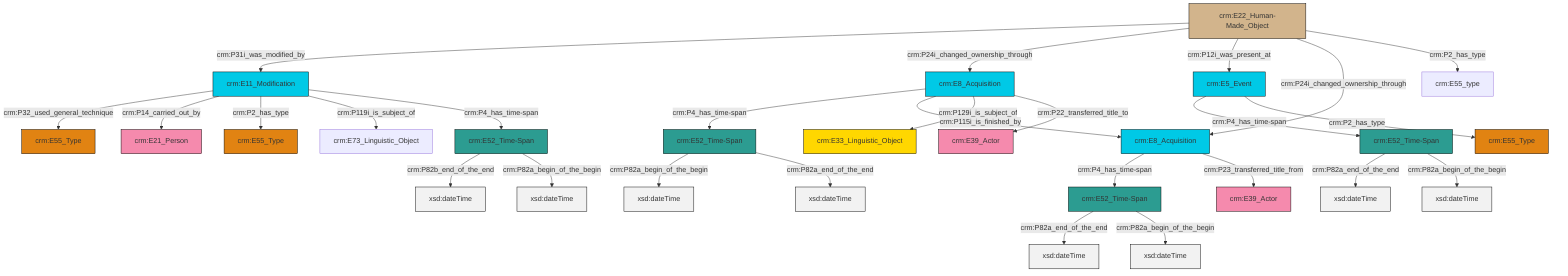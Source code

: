 graph TD
classDef Literal fill:#f2f2f2,stroke:#000000;
classDef CRM_Entity fill:#FFFFFF,stroke:#000000;
classDef Temporal_Entity fill:#00C9E6, stroke:#000000;
classDef Type fill:#E18312, stroke:#000000;
classDef Time-Span fill:#2C9C91, stroke:#000000;
classDef Appellation fill:#FFEB7F, stroke:#000000;
classDef Place fill:#008836, stroke:#000000;
classDef Persistent_Item fill:#B266B2, stroke:#000000;
classDef Conceptual_Object fill:#FFD700, stroke:#000000;
classDef Physical_Thing fill:#D2B48C, stroke:#000000;
classDef Actor fill:#f58aad, stroke:#000000;
classDef PC_Classes fill:#4ce600, stroke:#000000;
classDef Multi fill:#cccccc,stroke:#000000;

0["crm:E52_Time-Span"]:::Time-Span -->|crm:P82a_end_of_the_end| 1[xsd:dateTime]:::Literal
2["crm:E11_Modification"]:::Temporal_Entity -->|crm:P32_used_general_technique| 3["crm:E55_Type"]:::Type
5["crm:E5_Event"]:::Temporal_Entity -->|crm:P4_has_time-span| 6["crm:E52_Time-Span"]:::Time-Span
2["crm:E11_Modification"]:::Temporal_Entity -->|crm:P14_carried_out_by| 7["crm:E21_Person"]:::Actor
8["crm:E8_Acquisition"]:::Temporal_Entity -->|crm:P4_has_time-span| 9["crm:E52_Time-Span"]:::Time-Span
2["crm:E11_Modification"]:::Temporal_Entity -->|crm:P2_has_type| 14["crm:E55_Type"]:::Type
15["crm:E22_Human-Made_Object"]:::Physical_Thing -->|crm:P31i_was_modified_by| 2["crm:E11_Modification"]:::Temporal_Entity
8["crm:E8_Acquisition"]:::Temporal_Entity -->|crm:P115i_is_finished_by| 16["crm:E8_Acquisition"]:::Temporal_Entity
6["crm:E52_Time-Span"]:::Time-Span -->|crm:P82a_end_of_the_end| 22[xsd:dateTime]:::Literal
16["crm:E8_Acquisition"]:::Temporal_Entity -->|crm:P4_has_time-span| 0["crm:E52_Time-Span"]:::Time-Span
15["crm:E22_Human-Made_Object"]:::Physical_Thing -->|crm:P24i_changed_ownership_through| 8["crm:E8_Acquisition"]:::Temporal_Entity
5["crm:E5_Event"]:::Temporal_Entity -->|crm:P2_has_type| 18["crm:E55_Type"]:::Type
23["crm:E52_Time-Span"]:::Time-Span -->|crm:P82b_end_of_the_end| 24[xsd:dateTime]:::Literal
9["crm:E52_Time-Span"]:::Time-Span -->|crm:P82a_begin_of_the_begin| 26[xsd:dateTime]:::Literal
16["crm:E8_Acquisition"]:::Temporal_Entity -->|crm:P23_transferred_title_from| 20["crm:E39_Actor"]:::Actor
8["crm:E8_Acquisition"]:::Temporal_Entity -->|crm:P129i_is_subject_of| 33["crm:E33_Linguistic_Object"]:::Conceptual_Object
2["crm:E11_Modification"]:::Temporal_Entity -->|crm:P119i_is_subject_of| 10["crm:E73_Linguistic_Object"]:::Default
15["crm:E22_Human-Made_Object"]:::Physical_Thing -->|crm:P12i_was_present_at| 5["crm:E5_Event"]:::Temporal_Entity
15["crm:E22_Human-Made_Object"]:::Physical_Thing -->|crm:P24i_changed_ownership_through| 16["crm:E8_Acquisition"]:::Temporal_Entity
6["crm:E52_Time-Span"]:::Time-Span -->|crm:P82a_begin_of_the_begin| 34[xsd:dateTime]:::Literal
15["crm:E22_Human-Made_Object"]:::Physical_Thing -->|crm:P2_has_type| 28["crm:E55_type"]:::Default
0["crm:E52_Time-Span"]:::Time-Span -->|crm:P82a_begin_of_the_begin| 35[xsd:dateTime]:::Literal
9["crm:E52_Time-Span"]:::Time-Span -->|crm:P82a_end_of_the_end| 39[xsd:dateTime]:::Literal
23["crm:E52_Time-Span"]:::Time-Span -->|crm:P82a_begin_of_the_begin| 41[xsd:dateTime]:::Literal
2["crm:E11_Modification"]:::Temporal_Entity -->|crm:P4_has_time-span| 23["crm:E52_Time-Span"]:::Time-Span
8["crm:E8_Acquisition"]:::Temporal_Entity -->|crm:P22_transferred_title_to| 12["crm:E39_Actor"]:::Actor